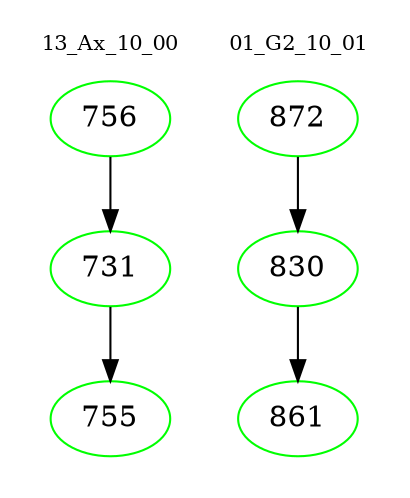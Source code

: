 digraph{
subgraph cluster_0 {
color = white
label = "13_Ax_10_00";
fontsize=10;
T0_756 [label="756", color="green"]
T0_756 -> T0_731 [color="black"]
T0_731 [label="731", color="green"]
T0_731 -> T0_755 [color="black"]
T0_755 [label="755", color="green"]
}
subgraph cluster_1 {
color = white
label = "01_G2_10_01";
fontsize=10;
T1_872 [label="872", color="green"]
T1_872 -> T1_830 [color="black"]
T1_830 [label="830", color="green"]
T1_830 -> T1_861 [color="black"]
T1_861 [label="861", color="green"]
}
}
